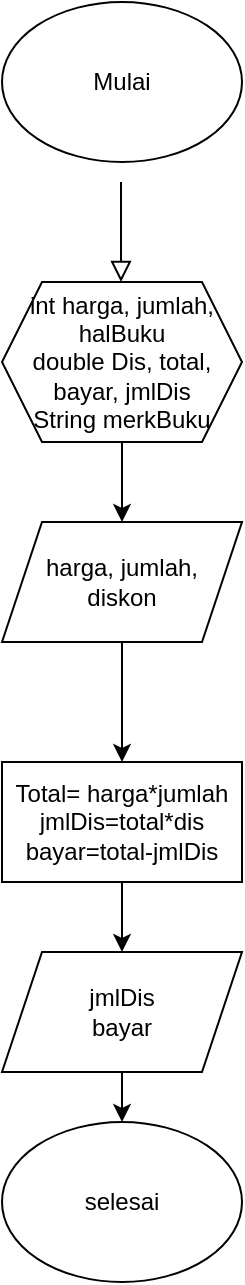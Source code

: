 <mxfile version="21.7.5" type="device">
  <diagram id="C5RBs43oDa-KdzZeNtuy" name="Page-1">
    <mxGraphModel dx="281" dy="613" grid="1" gridSize="10" guides="1" tooltips="1" connect="1" arrows="1" fold="1" page="1" pageScale="1" pageWidth="827" pageHeight="1169" math="0" shadow="0">
      <root>
        <mxCell id="WIyWlLk6GJQsqaUBKTNV-0" />
        <mxCell id="WIyWlLk6GJQsqaUBKTNV-1" parent="WIyWlLk6GJQsqaUBKTNV-0" />
        <mxCell id="WIyWlLk6GJQsqaUBKTNV-2" value="" style="rounded=0;html=1;jettySize=auto;orthogonalLoop=1;fontSize=11;endArrow=block;endFill=0;endSize=8;strokeWidth=1;shadow=0;labelBackgroundColor=none;edgeStyle=orthogonalEdgeStyle;" parent="WIyWlLk6GJQsqaUBKTNV-1" edge="1">
          <mxGeometry relative="1" as="geometry">
            <mxPoint x="339.5" y="170" as="sourcePoint" />
            <mxPoint x="339.5" y="220" as="targetPoint" />
          </mxGeometry>
        </mxCell>
        <mxCell id="Rb-lbBpFjrk857He8v0L-0" value="Mulai" style="ellipse;whiteSpace=wrap;html=1;" vertex="1" parent="WIyWlLk6GJQsqaUBKTNV-1">
          <mxGeometry x="280" y="80" width="120" height="80" as="geometry" />
        </mxCell>
        <mxCell id="Rb-lbBpFjrk857He8v0L-7" value="" style="edgeStyle=orthogonalEdgeStyle;rounded=0;orthogonalLoop=1;jettySize=auto;html=1;" edge="1" parent="WIyWlLk6GJQsqaUBKTNV-1" source="Rb-lbBpFjrk857He8v0L-1" target="Rb-lbBpFjrk857He8v0L-2">
          <mxGeometry relative="1" as="geometry" />
        </mxCell>
        <mxCell id="Rb-lbBpFjrk857He8v0L-1" value="int harga, jumlah, halBuku&lt;br&gt;double Dis, total, bayar, jmlDis&lt;br&gt;String merkBuku" style="shape=hexagon;perimeter=hexagonPerimeter2;whiteSpace=wrap;html=1;fixedSize=1;" vertex="1" parent="WIyWlLk6GJQsqaUBKTNV-1">
          <mxGeometry x="280" y="220" width="120" height="80" as="geometry" />
        </mxCell>
        <mxCell id="Rb-lbBpFjrk857He8v0L-8" value="" style="edgeStyle=orthogonalEdgeStyle;rounded=0;orthogonalLoop=1;jettySize=auto;html=1;" edge="1" parent="WIyWlLk6GJQsqaUBKTNV-1" source="Rb-lbBpFjrk857He8v0L-2" target="Rb-lbBpFjrk857He8v0L-3">
          <mxGeometry relative="1" as="geometry" />
        </mxCell>
        <mxCell id="Rb-lbBpFjrk857He8v0L-2" value="harga, jumlah, &lt;br&gt;diskon" style="shape=parallelogram;perimeter=parallelogramPerimeter;whiteSpace=wrap;html=1;fixedSize=1;" vertex="1" parent="WIyWlLk6GJQsqaUBKTNV-1">
          <mxGeometry x="280" y="340" width="120" height="60" as="geometry" />
        </mxCell>
        <mxCell id="Rb-lbBpFjrk857He8v0L-9" value="" style="edgeStyle=orthogonalEdgeStyle;rounded=0;orthogonalLoop=1;jettySize=auto;html=1;" edge="1" parent="WIyWlLk6GJQsqaUBKTNV-1" source="Rb-lbBpFjrk857He8v0L-3" target="Rb-lbBpFjrk857He8v0L-4">
          <mxGeometry relative="1" as="geometry" />
        </mxCell>
        <mxCell id="Rb-lbBpFjrk857He8v0L-3" value="Total= harga*jumlah&lt;br&gt;jmlDis=total*dis&lt;br&gt;bayar=total-jmlDis" style="rounded=0;whiteSpace=wrap;html=1;" vertex="1" parent="WIyWlLk6GJQsqaUBKTNV-1">
          <mxGeometry x="280" y="460" width="120" height="60" as="geometry" />
        </mxCell>
        <mxCell id="Rb-lbBpFjrk857He8v0L-10" value="" style="edgeStyle=orthogonalEdgeStyle;rounded=0;orthogonalLoop=1;jettySize=auto;html=1;" edge="1" parent="WIyWlLk6GJQsqaUBKTNV-1" source="Rb-lbBpFjrk857He8v0L-4" target="Rb-lbBpFjrk857He8v0L-5">
          <mxGeometry relative="1" as="geometry" />
        </mxCell>
        <mxCell id="Rb-lbBpFjrk857He8v0L-4" value="jmlDis&lt;br&gt;bayar" style="shape=parallelogram;perimeter=parallelogramPerimeter;whiteSpace=wrap;html=1;fixedSize=1;" vertex="1" parent="WIyWlLk6GJQsqaUBKTNV-1">
          <mxGeometry x="280" y="555" width="120" height="60" as="geometry" />
        </mxCell>
        <mxCell id="Rb-lbBpFjrk857He8v0L-5" value="selesai" style="ellipse;whiteSpace=wrap;html=1;" vertex="1" parent="WIyWlLk6GJQsqaUBKTNV-1">
          <mxGeometry x="280" y="640" width="120" height="80" as="geometry" />
        </mxCell>
      </root>
    </mxGraphModel>
  </diagram>
</mxfile>
